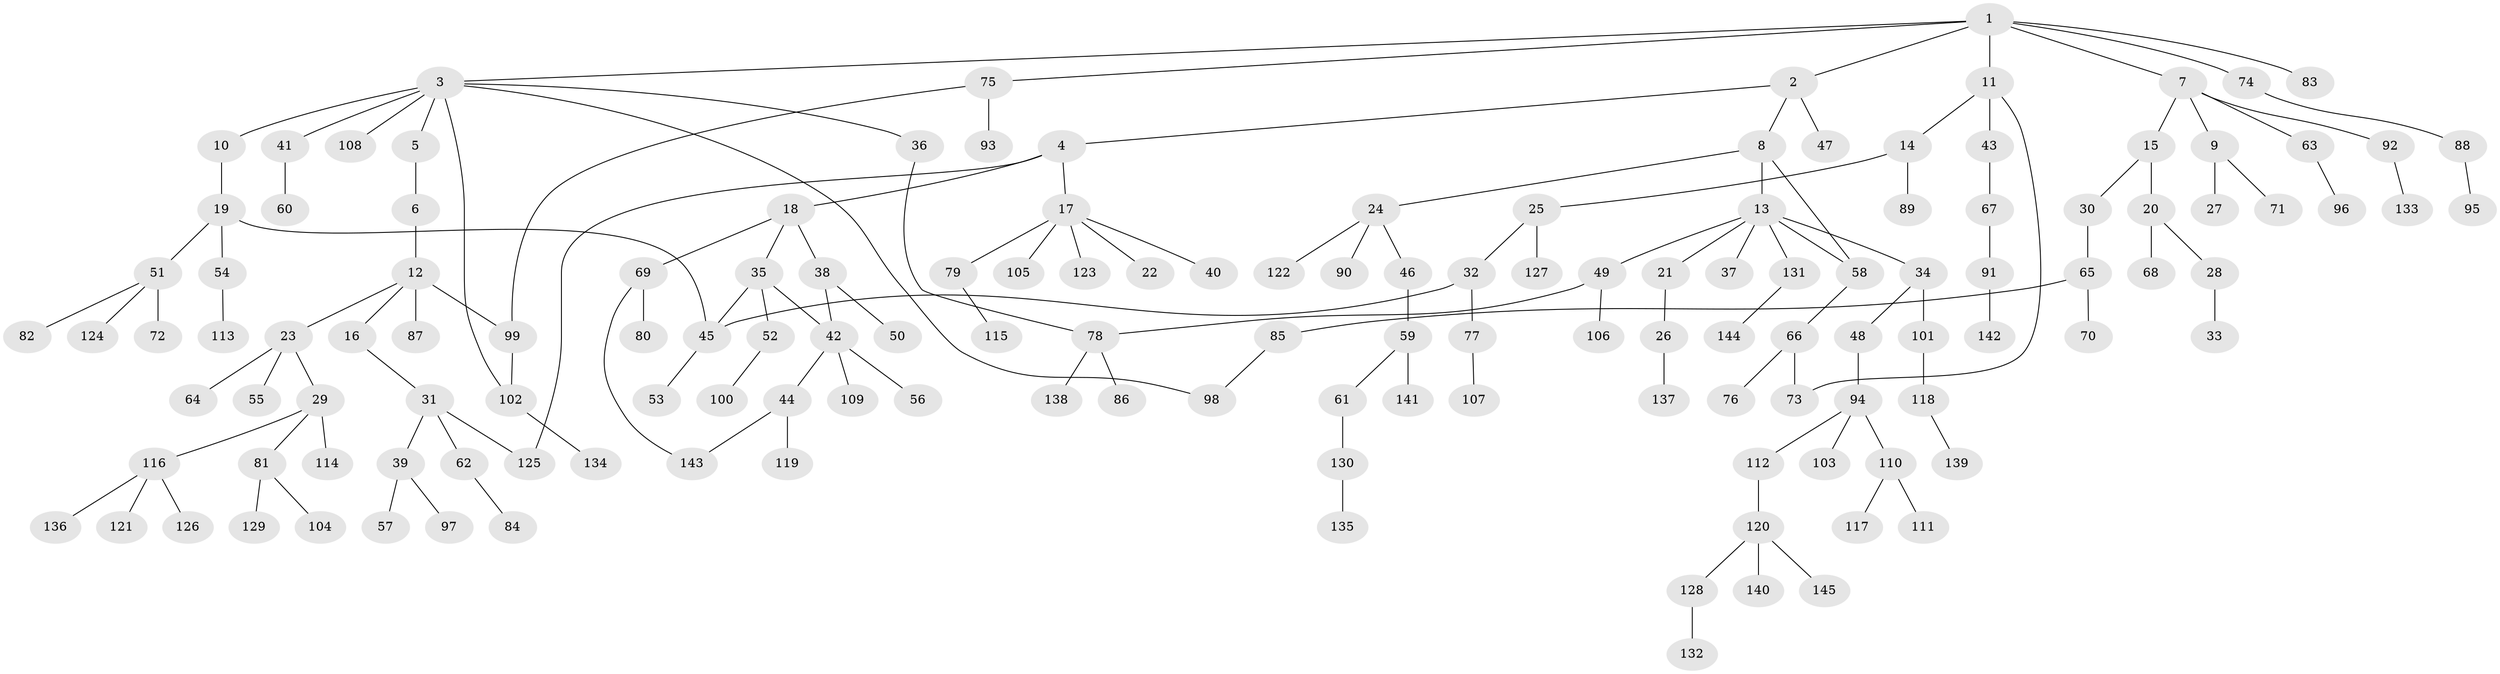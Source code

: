 // Generated by graph-tools (version 1.1) at 2025/34/03/09/25 02:34:32]
// undirected, 145 vertices, 155 edges
graph export_dot {
graph [start="1"]
  node [color=gray90,style=filled];
  1;
  2;
  3;
  4;
  5;
  6;
  7;
  8;
  9;
  10;
  11;
  12;
  13;
  14;
  15;
  16;
  17;
  18;
  19;
  20;
  21;
  22;
  23;
  24;
  25;
  26;
  27;
  28;
  29;
  30;
  31;
  32;
  33;
  34;
  35;
  36;
  37;
  38;
  39;
  40;
  41;
  42;
  43;
  44;
  45;
  46;
  47;
  48;
  49;
  50;
  51;
  52;
  53;
  54;
  55;
  56;
  57;
  58;
  59;
  60;
  61;
  62;
  63;
  64;
  65;
  66;
  67;
  68;
  69;
  70;
  71;
  72;
  73;
  74;
  75;
  76;
  77;
  78;
  79;
  80;
  81;
  82;
  83;
  84;
  85;
  86;
  87;
  88;
  89;
  90;
  91;
  92;
  93;
  94;
  95;
  96;
  97;
  98;
  99;
  100;
  101;
  102;
  103;
  104;
  105;
  106;
  107;
  108;
  109;
  110;
  111;
  112;
  113;
  114;
  115;
  116;
  117;
  118;
  119;
  120;
  121;
  122;
  123;
  124;
  125;
  126;
  127;
  128;
  129;
  130;
  131;
  132;
  133;
  134;
  135;
  136;
  137;
  138;
  139;
  140;
  141;
  142;
  143;
  144;
  145;
  1 -- 2;
  1 -- 3;
  1 -- 7;
  1 -- 11;
  1 -- 74;
  1 -- 75;
  1 -- 83;
  2 -- 4;
  2 -- 8;
  2 -- 47;
  3 -- 5;
  3 -- 10;
  3 -- 36;
  3 -- 41;
  3 -- 108;
  3 -- 102;
  3 -- 98;
  4 -- 17;
  4 -- 18;
  4 -- 125;
  5 -- 6;
  6 -- 12;
  7 -- 9;
  7 -- 15;
  7 -- 63;
  7 -- 92;
  8 -- 13;
  8 -- 24;
  8 -- 58;
  9 -- 27;
  9 -- 71;
  10 -- 19;
  11 -- 14;
  11 -- 43;
  11 -- 73;
  12 -- 16;
  12 -- 23;
  12 -- 87;
  12 -- 99;
  13 -- 21;
  13 -- 34;
  13 -- 37;
  13 -- 49;
  13 -- 58;
  13 -- 131;
  14 -- 25;
  14 -- 89;
  15 -- 20;
  15 -- 30;
  16 -- 31;
  17 -- 22;
  17 -- 40;
  17 -- 79;
  17 -- 105;
  17 -- 123;
  18 -- 35;
  18 -- 38;
  18 -- 69;
  19 -- 51;
  19 -- 54;
  19 -- 45;
  20 -- 28;
  20 -- 68;
  21 -- 26;
  23 -- 29;
  23 -- 55;
  23 -- 64;
  24 -- 46;
  24 -- 90;
  24 -- 122;
  25 -- 32;
  25 -- 127;
  26 -- 137;
  28 -- 33;
  29 -- 81;
  29 -- 114;
  29 -- 116;
  30 -- 65;
  31 -- 39;
  31 -- 62;
  31 -- 125;
  32 -- 77;
  32 -- 45;
  34 -- 48;
  34 -- 101;
  35 -- 45;
  35 -- 52;
  35 -- 42;
  36 -- 78;
  38 -- 42;
  38 -- 50;
  39 -- 57;
  39 -- 97;
  41 -- 60;
  42 -- 44;
  42 -- 56;
  42 -- 109;
  43 -- 67;
  44 -- 119;
  44 -- 143;
  45 -- 53;
  46 -- 59;
  48 -- 94;
  49 -- 78;
  49 -- 106;
  51 -- 72;
  51 -- 82;
  51 -- 124;
  52 -- 100;
  54 -- 113;
  58 -- 66;
  59 -- 61;
  59 -- 141;
  61 -- 130;
  62 -- 84;
  63 -- 96;
  65 -- 70;
  65 -- 85;
  66 -- 73;
  66 -- 76;
  67 -- 91;
  69 -- 80;
  69 -- 143;
  74 -- 88;
  75 -- 93;
  75 -- 99;
  77 -- 107;
  78 -- 86;
  78 -- 138;
  79 -- 115;
  81 -- 104;
  81 -- 129;
  85 -- 98;
  88 -- 95;
  91 -- 142;
  92 -- 133;
  94 -- 103;
  94 -- 110;
  94 -- 112;
  99 -- 102;
  101 -- 118;
  102 -- 134;
  110 -- 111;
  110 -- 117;
  112 -- 120;
  116 -- 121;
  116 -- 126;
  116 -- 136;
  118 -- 139;
  120 -- 128;
  120 -- 140;
  120 -- 145;
  128 -- 132;
  130 -- 135;
  131 -- 144;
}
